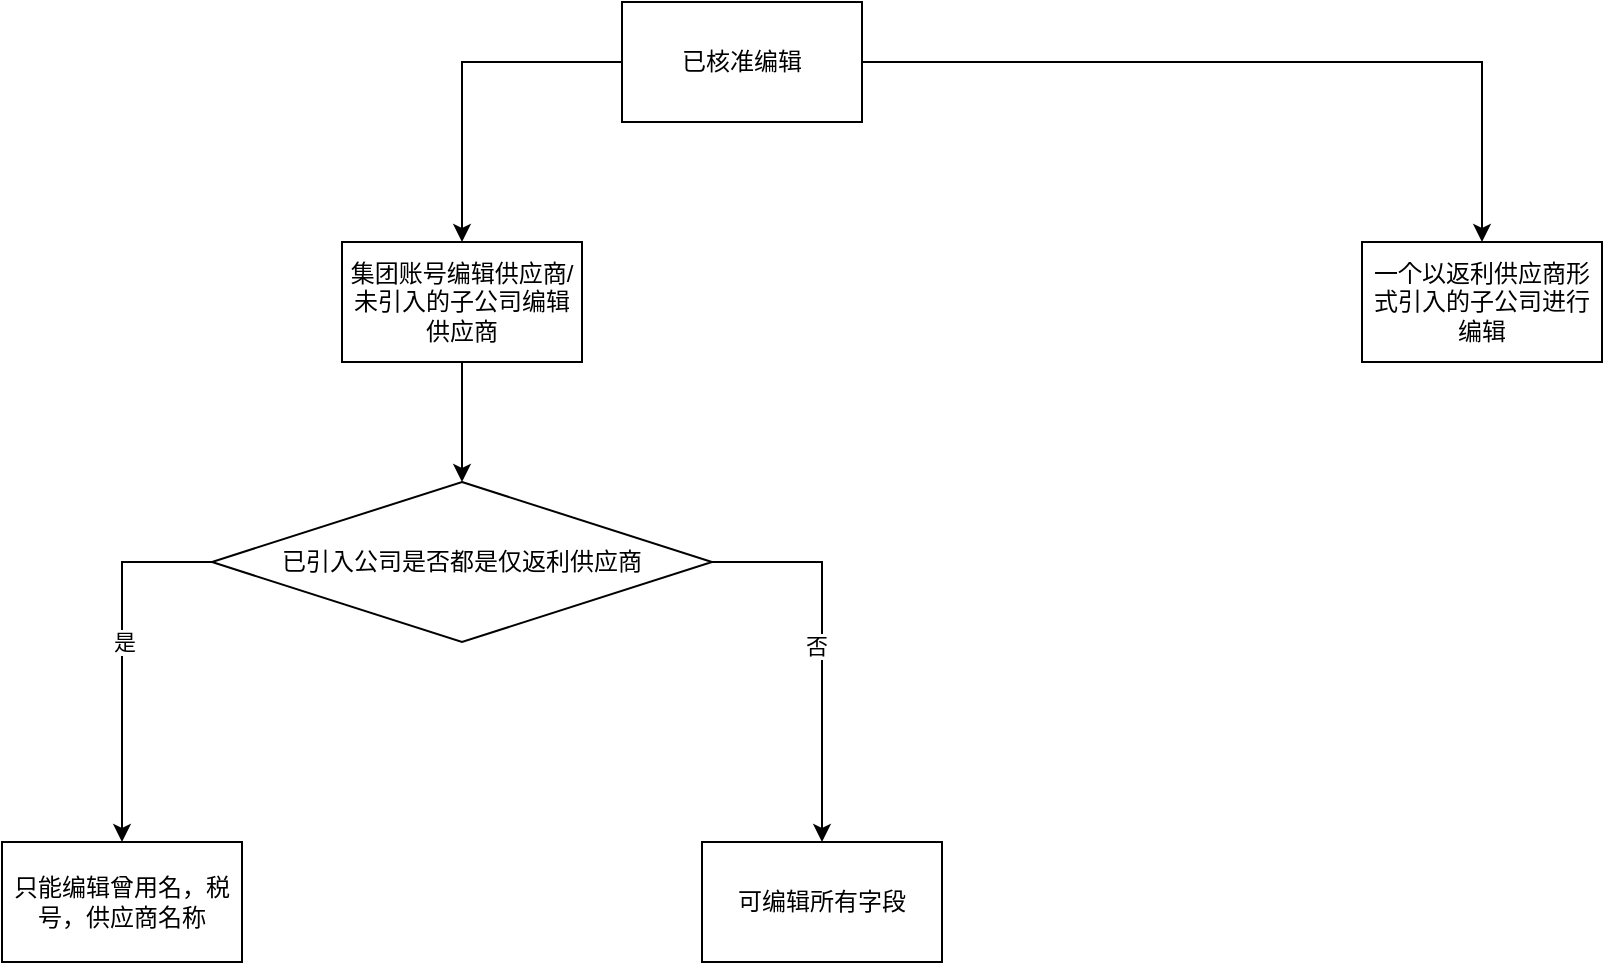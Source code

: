 <mxfile version="14.9.6" type="github">
  <diagram id="-yAz3KXv2Li3pUXSeUJh" name="Page-1">
    <mxGraphModel dx="2249" dy="762" grid="1" gridSize="10" guides="1" tooltips="1" connect="1" arrows="1" fold="1" page="1" pageScale="1" pageWidth="827" pageHeight="1169" math="0" shadow="0">
      <root>
        <mxCell id="0" />
        <mxCell id="1" parent="0" />
        <mxCell id="Qi2F_NPSz92GtJcu_lA_-3" style="edgeStyle=orthogonalEdgeStyle;rounded=0;orthogonalLoop=1;jettySize=auto;html=1;entryX=0.5;entryY=0;entryDx=0;entryDy=0;" edge="1" parent="1" source="Qi2F_NPSz92GtJcu_lA_-1" target="Qi2F_NPSz92GtJcu_lA_-2">
          <mxGeometry relative="1" as="geometry" />
        </mxCell>
        <mxCell id="Qi2F_NPSz92GtJcu_lA_-6" style="edgeStyle=orthogonalEdgeStyle;rounded=0;orthogonalLoop=1;jettySize=auto;html=1;entryX=0.5;entryY=0;entryDx=0;entryDy=0;" edge="1" parent="1" source="Qi2F_NPSz92GtJcu_lA_-1" target="Qi2F_NPSz92GtJcu_lA_-4">
          <mxGeometry relative="1" as="geometry" />
        </mxCell>
        <mxCell id="Qi2F_NPSz92GtJcu_lA_-1" value="已核准编辑" style="rounded=0;whiteSpace=wrap;html=1;" vertex="1" parent="1">
          <mxGeometry x="160" y="80" width="120" height="60" as="geometry" />
        </mxCell>
        <mxCell id="Qi2F_NPSz92GtJcu_lA_-2" value="一个以返利供应商形式引入的子公司进行编辑" style="rounded=0;whiteSpace=wrap;html=1;" vertex="1" parent="1">
          <mxGeometry x="530" y="200" width="120" height="60" as="geometry" />
        </mxCell>
        <mxCell id="Qi2F_NPSz92GtJcu_lA_-12" style="edgeStyle=orthogonalEdgeStyle;rounded=0;orthogonalLoop=1;jettySize=auto;html=1;entryX=0.5;entryY=0;entryDx=0;entryDy=0;" edge="1" parent="1" source="Qi2F_NPSz92GtJcu_lA_-4" target="Qi2F_NPSz92GtJcu_lA_-9">
          <mxGeometry relative="1" as="geometry" />
        </mxCell>
        <mxCell id="Qi2F_NPSz92GtJcu_lA_-4" value="集团账号编辑供应商/未引入的子公司编辑供应商" style="rounded=0;whiteSpace=wrap;html=1;" vertex="1" parent="1">
          <mxGeometry x="20" y="200" width="120" height="60" as="geometry" />
        </mxCell>
        <mxCell id="Qi2F_NPSz92GtJcu_lA_-13" style="edgeStyle=orthogonalEdgeStyle;rounded=0;orthogonalLoop=1;jettySize=auto;html=1;entryX=0.5;entryY=0;entryDx=0;entryDy=0;exitX=0;exitY=0.5;exitDx=0;exitDy=0;" edge="1" parent="1" source="Qi2F_NPSz92GtJcu_lA_-9" target="Qi2F_NPSz92GtJcu_lA_-10">
          <mxGeometry relative="1" as="geometry">
            <mxPoint x="-100" y="490" as="targetPoint" />
          </mxGeometry>
        </mxCell>
        <mxCell id="Qi2F_NPSz92GtJcu_lA_-15" value="是" style="edgeLabel;html=1;align=center;verticalAlign=middle;resizable=0;points=[];" vertex="1" connectable="0" parent="Qi2F_NPSz92GtJcu_lA_-13">
          <mxGeometry x="-0.081" y="1" relative="1" as="geometry">
            <mxPoint as="offset" />
          </mxGeometry>
        </mxCell>
        <mxCell id="Qi2F_NPSz92GtJcu_lA_-14" style="edgeStyle=orthogonalEdgeStyle;rounded=0;orthogonalLoop=1;jettySize=auto;html=1;entryX=0.5;entryY=0;entryDx=0;entryDy=0;exitX=1;exitY=0.5;exitDx=0;exitDy=0;" edge="1" parent="1" source="Qi2F_NPSz92GtJcu_lA_-9" target="Qi2F_NPSz92GtJcu_lA_-11">
          <mxGeometry relative="1" as="geometry">
            <mxPoint x="270" y="490" as="targetPoint" />
          </mxGeometry>
        </mxCell>
        <mxCell id="Qi2F_NPSz92GtJcu_lA_-16" value="否" style="edgeLabel;html=1;align=center;verticalAlign=middle;resizable=0;points=[];" vertex="1" connectable="0" parent="Qi2F_NPSz92GtJcu_lA_-14">
          <mxGeometry x="-0.005" y="-3" relative="1" as="geometry">
            <mxPoint as="offset" />
          </mxGeometry>
        </mxCell>
        <mxCell id="Qi2F_NPSz92GtJcu_lA_-9" value="已引入公司是否都是仅返利供应商" style="rhombus;whiteSpace=wrap;html=1;" vertex="1" parent="1">
          <mxGeometry x="-45" y="320" width="250" height="80" as="geometry" />
        </mxCell>
        <mxCell id="Qi2F_NPSz92GtJcu_lA_-10" value="只能编辑曾用名，税号，供应商名称" style="rounded=0;whiteSpace=wrap;html=1;" vertex="1" parent="1">
          <mxGeometry x="-150" y="500" width="120" height="60" as="geometry" />
        </mxCell>
        <mxCell id="Qi2F_NPSz92GtJcu_lA_-11" value="可编辑所有字段" style="rounded=0;whiteSpace=wrap;html=1;" vertex="1" parent="1">
          <mxGeometry x="200" y="500" width="120" height="60" as="geometry" />
        </mxCell>
      </root>
    </mxGraphModel>
  </diagram>
</mxfile>
